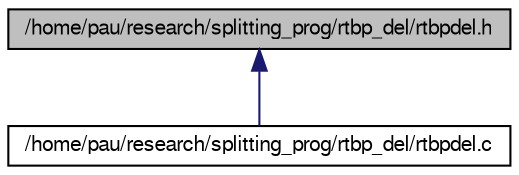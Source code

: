 digraph G
{
  edge [fontname="FreeSans",fontsize="10",labelfontname="FreeSans",labelfontsize="10"];
  node [fontname="FreeSans",fontsize="10",shape=record];
  Node1 [label="/home/pau/research/splitting_prog/rtbp_del/rtbpdel.h",height=0.2,width=0.4,color="black", fillcolor="grey75", style="filled" fontcolor="black"];
  Node1 -> Node2 [dir=back,color="midnightblue",fontsize="10",style="solid",fontname="FreeSans"];
  Node2 [label="/home/pau/research/splitting_prog/rtbp_del/rtbpdel.c",height=0.2,width=0.4,color="black", fillcolor="white", style="filled",URL="$rtbpdel_8c.html",tooltip="Restricted Three Body Problem equations in Delaunay coordinates."];
}
